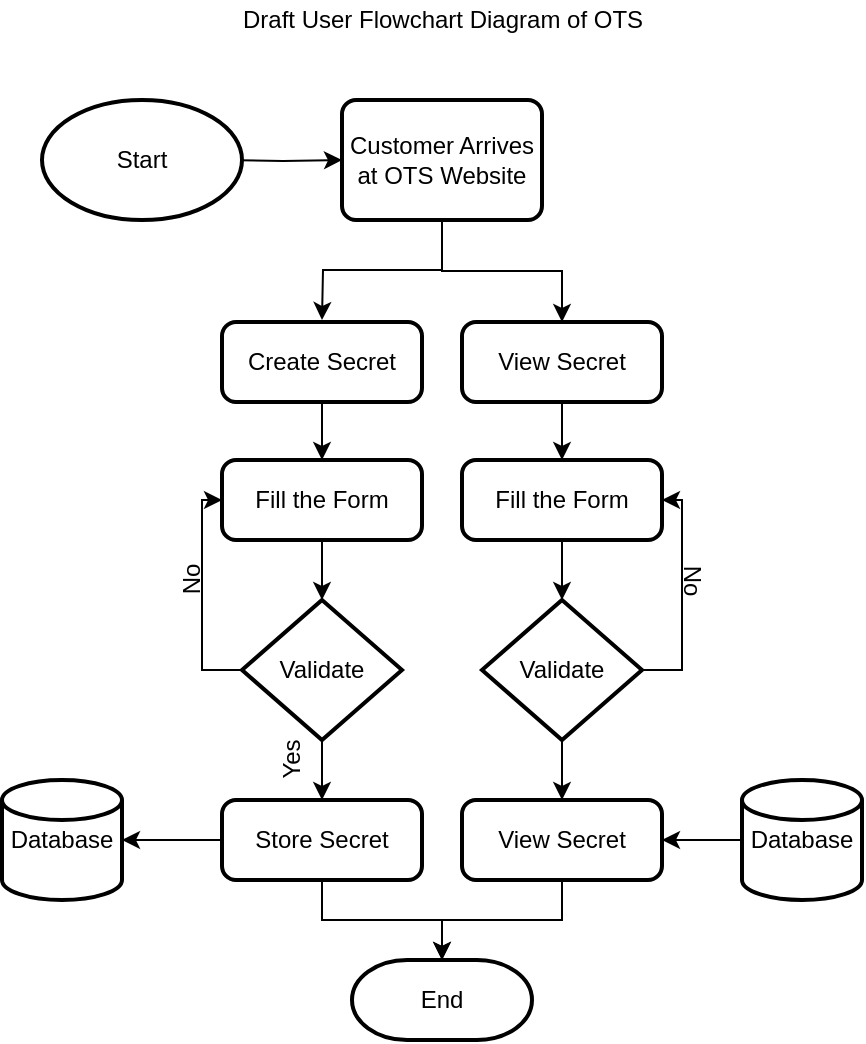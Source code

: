 <mxfile version="13.6.5" type="device"><diagram id="6NeI9OD8JeT7I1EGHVDT" name="Page-1"><mxGraphModel dx="700" dy="695" grid="1" gridSize="10" guides="1" tooltips="1" connect="1" arrows="1" fold="1" page="1" pageScale="1" pageWidth="827" pageHeight="1169" math="0" shadow="0"><root><mxCell id="0"/><mxCell id="1" parent="0"/><mxCell id="ZJ1CF0Y_C3JcqfT2z0zr-14" value="Draft User Flowchart Diagram of OTS" style="text;html=1;align=center;verticalAlign=middle;resizable=0;points=[];autosize=1;" vertex="1" parent="1"><mxGeometry x="140" y="10" width="220" height="20" as="geometry"/></mxCell><mxCell id="ZJ1CF0Y_C3JcqfT2z0zr-43" value="" style="edgeStyle=orthogonalEdgeStyle;rounded=0;orthogonalLoop=1;jettySize=auto;html=1;" edge="1" parent="1" target="ZJ1CF0Y_C3JcqfT2z0zr-42"><mxGeometry relative="1" as="geometry"><mxPoint x="140" y="90" as="sourcePoint"/></mxGeometry></mxCell><mxCell id="ZJ1CF0Y_C3JcqfT2z0zr-51" style="edgeStyle=orthogonalEdgeStyle;rounded=0;orthogonalLoop=1;jettySize=auto;html=1;exitX=0.5;exitY=1;exitDx=0;exitDy=0;" edge="1" parent="1" source="ZJ1CF0Y_C3JcqfT2z0zr-42"><mxGeometry relative="1" as="geometry"><mxPoint x="190" y="170" as="targetPoint"/></mxGeometry></mxCell><mxCell id="ZJ1CF0Y_C3JcqfT2z0zr-52" style="edgeStyle=orthogonalEdgeStyle;rounded=0;orthogonalLoop=1;jettySize=auto;html=1;exitX=0.5;exitY=1;exitDx=0;exitDy=0;entryX=0.5;entryY=0;entryDx=0;entryDy=0;" edge="1" parent="1" source="ZJ1CF0Y_C3JcqfT2z0zr-42" target="ZJ1CF0Y_C3JcqfT2z0zr-47"><mxGeometry relative="1" as="geometry"/></mxCell><mxCell id="ZJ1CF0Y_C3JcqfT2z0zr-42" value="Customer Arrives at OTS Website" style="rounded=1;whiteSpace=wrap;html=1;absoluteArcSize=1;arcSize=14;strokeWidth=2;" vertex="1" parent="1"><mxGeometry x="200" y="60" width="100" height="60" as="geometry"/></mxCell><mxCell id="ZJ1CF0Y_C3JcqfT2z0zr-49" value="" style="edgeStyle=orthogonalEdgeStyle;rounded=0;orthogonalLoop=1;jettySize=auto;html=1;" edge="1" parent="1" source="ZJ1CF0Y_C3JcqfT2z0zr-46" target="ZJ1CF0Y_C3JcqfT2z0zr-48"><mxGeometry relative="1" as="geometry"/></mxCell><mxCell id="ZJ1CF0Y_C3JcqfT2z0zr-46" value="Create Secret" style="rounded=1;whiteSpace=wrap;html=1;absoluteArcSize=1;arcSize=14;strokeWidth=2;" vertex="1" parent="1"><mxGeometry x="140" y="171" width="100" height="40" as="geometry"/></mxCell><mxCell id="ZJ1CF0Y_C3JcqfT2z0zr-54" value="" style="edgeStyle=orthogonalEdgeStyle;rounded=0;orthogonalLoop=1;jettySize=auto;html=1;" edge="1" parent="1" source="ZJ1CF0Y_C3JcqfT2z0zr-47" target="ZJ1CF0Y_C3JcqfT2z0zr-53"><mxGeometry relative="1" as="geometry"/></mxCell><mxCell id="ZJ1CF0Y_C3JcqfT2z0zr-47" value="View Secret" style="rounded=1;whiteSpace=wrap;html=1;absoluteArcSize=1;arcSize=14;strokeWidth=2;" vertex="1" parent="1"><mxGeometry x="260" y="171" width="100" height="40" as="geometry"/></mxCell><mxCell id="ZJ1CF0Y_C3JcqfT2z0zr-57" value="" style="edgeStyle=orthogonalEdgeStyle;rounded=0;orthogonalLoop=1;jettySize=auto;html=1;" edge="1" parent="1" source="ZJ1CF0Y_C3JcqfT2z0zr-48" target="ZJ1CF0Y_C3JcqfT2z0zr-55"><mxGeometry relative="1" as="geometry"/></mxCell><mxCell id="ZJ1CF0Y_C3JcqfT2z0zr-48" value="Fill the Form" style="rounded=1;whiteSpace=wrap;html=1;absoluteArcSize=1;arcSize=14;strokeWidth=2;" vertex="1" parent="1"><mxGeometry x="140" y="240" width="100" height="40" as="geometry"/></mxCell><mxCell id="ZJ1CF0Y_C3JcqfT2z0zr-58" value="" style="edgeStyle=orthogonalEdgeStyle;rounded=0;orthogonalLoop=1;jettySize=auto;html=1;" edge="1" parent="1" source="ZJ1CF0Y_C3JcqfT2z0zr-53" target="ZJ1CF0Y_C3JcqfT2z0zr-56"><mxGeometry relative="1" as="geometry"/></mxCell><mxCell id="ZJ1CF0Y_C3JcqfT2z0zr-53" value="Fill the Form" style="rounded=1;whiteSpace=wrap;html=1;absoluteArcSize=1;arcSize=14;strokeWidth=2;" vertex="1" parent="1"><mxGeometry x="260" y="240" width="100" height="40" as="geometry"/></mxCell><mxCell id="ZJ1CF0Y_C3JcqfT2z0zr-59" style="edgeStyle=orthogonalEdgeStyle;rounded=0;orthogonalLoop=1;jettySize=auto;html=1;exitX=0;exitY=0.5;exitDx=0;exitDy=0;exitPerimeter=0;entryX=0;entryY=0.5;entryDx=0;entryDy=0;" edge="1" parent="1" source="ZJ1CF0Y_C3JcqfT2z0zr-55" target="ZJ1CF0Y_C3JcqfT2z0zr-48"><mxGeometry relative="1" as="geometry"><mxPoint x="90" y="120" as="targetPoint"/><Array as="points"><mxPoint x="130" y="345"/><mxPoint x="130" y="260"/></Array></mxGeometry></mxCell><mxCell id="ZJ1CF0Y_C3JcqfT2z0zr-64" value="" style="edgeStyle=orthogonalEdgeStyle;rounded=0;orthogonalLoop=1;jettySize=auto;html=1;" edge="1" parent="1" source="ZJ1CF0Y_C3JcqfT2z0zr-55" target="ZJ1CF0Y_C3JcqfT2z0zr-63"><mxGeometry relative="1" as="geometry"/></mxCell><mxCell id="ZJ1CF0Y_C3JcqfT2z0zr-55" value="Validate" style="strokeWidth=2;html=1;shape=mxgraph.flowchart.decision;whiteSpace=wrap;" vertex="1" parent="1"><mxGeometry x="150" y="310" width="80" height="70" as="geometry"/></mxCell><mxCell id="ZJ1CF0Y_C3JcqfT2z0zr-74" value="" style="edgeStyle=orthogonalEdgeStyle;rounded=0;orthogonalLoop=1;jettySize=auto;html=1;" edge="1" parent="1" source="ZJ1CF0Y_C3JcqfT2z0zr-56" target="ZJ1CF0Y_C3JcqfT2z0zr-73"><mxGeometry relative="1" as="geometry"/></mxCell><mxCell id="ZJ1CF0Y_C3JcqfT2z0zr-78" style="edgeStyle=orthogonalEdgeStyle;rounded=0;orthogonalLoop=1;jettySize=auto;html=1;exitX=1;exitY=0.5;exitDx=0;exitDy=0;exitPerimeter=0;entryX=1;entryY=0.5;entryDx=0;entryDy=0;" edge="1" parent="1" source="ZJ1CF0Y_C3JcqfT2z0zr-56" target="ZJ1CF0Y_C3JcqfT2z0zr-53"><mxGeometry relative="1" as="geometry"/></mxCell><mxCell id="ZJ1CF0Y_C3JcqfT2z0zr-56" value="Validate" style="strokeWidth=2;html=1;shape=mxgraph.flowchart.decision;whiteSpace=wrap;" vertex="1" parent="1"><mxGeometry x="270" y="310" width="80" height="70" as="geometry"/></mxCell><mxCell id="ZJ1CF0Y_C3JcqfT2z0zr-61" value="No" style="text;html=1;align=center;verticalAlign=middle;resizable=0;points=[];autosize=1;rotation=-90;" vertex="1" parent="1"><mxGeometry x="110" y="290" width="30" height="20" as="geometry"/></mxCell><mxCell id="ZJ1CF0Y_C3JcqfT2z0zr-62" value="No" style="text;html=1;align=center;verticalAlign=middle;resizable=0;points=[];autosize=1;rotation=90;" vertex="1" parent="1"><mxGeometry x="360" y="290" width="30" height="20" as="geometry"/></mxCell><mxCell id="ZJ1CF0Y_C3JcqfT2z0zr-66" value="" style="edgeStyle=orthogonalEdgeStyle;rounded=0;orthogonalLoop=1;jettySize=auto;html=1;" edge="1" parent="1" source="ZJ1CF0Y_C3JcqfT2z0zr-63" target="ZJ1CF0Y_C3JcqfT2z0zr-65"><mxGeometry relative="1" as="geometry"/></mxCell><mxCell id="ZJ1CF0Y_C3JcqfT2z0zr-72" value="" style="edgeStyle=orthogonalEdgeStyle;rounded=0;orthogonalLoop=1;jettySize=auto;html=1;" edge="1" parent="1" source="ZJ1CF0Y_C3JcqfT2z0zr-63" target="ZJ1CF0Y_C3JcqfT2z0zr-68"><mxGeometry relative="1" as="geometry"/></mxCell><mxCell id="ZJ1CF0Y_C3JcqfT2z0zr-63" value="Store Secret" style="rounded=1;whiteSpace=wrap;html=1;absoluteArcSize=1;arcSize=14;strokeWidth=2;" vertex="1" parent="1"><mxGeometry x="140" y="410" width="100" height="40" as="geometry"/></mxCell><mxCell id="ZJ1CF0Y_C3JcqfT2z0zr-65" value="Database" style="strokeWidth=2;html=1;shape=mxgraph.flowchart.database;whiteSpace=wrap;" vertex="1" parent="1"><mxGeometry x="30" y="400" width="60" height="60" as="geometry"/></mxCell><mxCell id="ZJ1CF0Y_C3JcqfT2z0zr-68" value="End" style="strokeWidth=2;html=1;shape=mxgraph.flowchart.terminator;whiteSpace=wrap;" vertex="1" parent="1"><mxGeometry x="205" y="490" width="90" height="40" as="geometry"/></mxCell><mxCell id="ZJ1CF0Y_C3JcqfT2z0zr-69" value="Start" style="strokeWidth=2;html=1;shape=mxgraph.flowchart.start_1;whiteSpace=wrap;" vertex="1" parent="1"><mxGeometry x="50" y="60" width="100" height="60" as="geometry"/></mxCell><mxCell id="ZJ1CF0Y_C3JcqfT2z0zr-71" value="Yes" style="text;html=1;align=center;verticalAlign=middle;resizable=0;points=[];autosize=1;rotation=-90;" vertex="1" parent="1"><mxGeometry x="155" y="380" width="40" height="20" as="geometry"/></mxCell><mxCell id="ZJ1CF0Y_C3JcqfT2z0zr-77" value="" style="edgeStyle=orthogonalEdgeStyle;rounded=0;orthogonalLoop=1;jettySize=auto;html=1;" edge="1" parent="1" source="ZJ1CF0Y_C3JcqfT2z0zr-73" target="ZJ1CF0Y_C3JcqfT2z0zr-68"><mxGeometry relative="1" as="geometry"/></mxCell><mxCell id="ZJ1CF0Y_C3JcqfT2z0zr-73" value="View Secret" style="rounded=1;whiteSpace=wrap;html=1;absoluteArcSize=1;arcSize=14;strokeWidth=2;" vertex="1" parent="1"><mxGeometry x="260" y="410" width="100" height="40" as="geometry"/></mxCell><mxCell id="ZJ1CF0Y_C3JcqfT2z0zr-76" value="" style="edgeStyle=orthogonalEdgeStyle;rounded=0;orthogonalLoop=1;jettySize=auto;html=1;" edge="1" parent="1" source="ZJ1CF0Y_C3JcqfT2z0zr-75" target="ZJ1CF0Y_C3JcqfT2z0zr-73"><mxGeometry relative="1" as="geometry"/></mxCell><mxCell id="ZJ1CF0Y_C3JcqfT2z0zr-75" value="Database" style="strokeWidth=2;html=1;shape=mxgraph.flowchart.database;whiteSpace=wrap;" vertex="1" parent="1"><mxGeometry x="400" y="400" width="60" height="60" as="geometry"/></mxCell></root></mxGraphModel></diagram></mxfile>